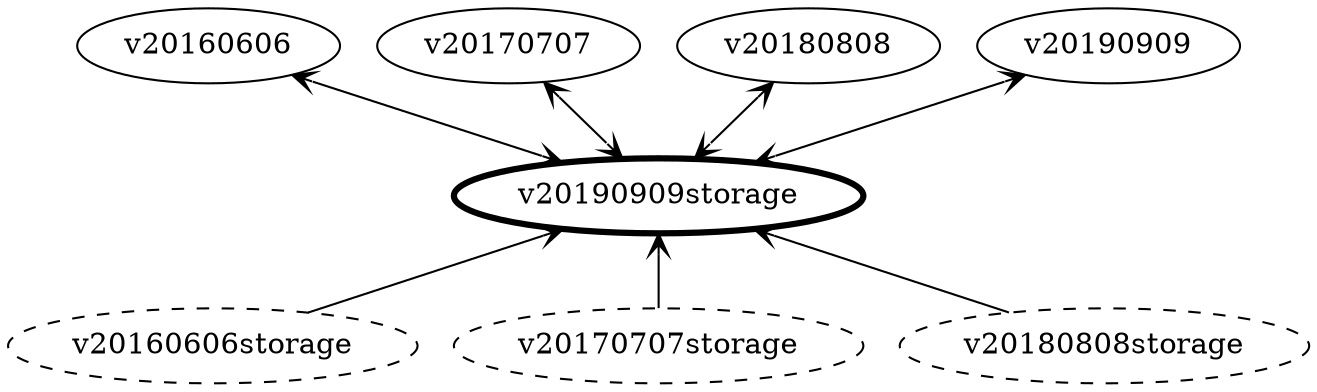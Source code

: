 graph G {
    subgraph apiVersions {
        rank=same;
        label="API Versions";
        labelloc=t

        node [shape=ellipse, group=api];
        v20160606;
        v20170707;
        v20180808;
        v20190909;
    }

    node [shape=ellipse, penwidth=3];
    v20190909storage;

    subgraph storageVersions {
        rank=same;
        label="Storage Versions";
        labelloc=b

        node [shape=ellipse, style=dashed, penwidth=1, rankType=min, group=storage];
        v20160606storage;
        v20170707storage;
        v20180808storage;
    }

    edge [arrowhead=vee, arrowtail=vee, dir=both];
    v20160606 -- v20190909storage;
    v20170707 -- v20190909storage;
    v20180808 -- v20190909storage;
    v20190909 -- v20190909storage;

    edge [arrowtail=vee, dir=back];
    v20190909storage -- v20160606storage;
    v20190909storage -- v20170707storage;
    v20190909storage -- v20180808storage;
}
